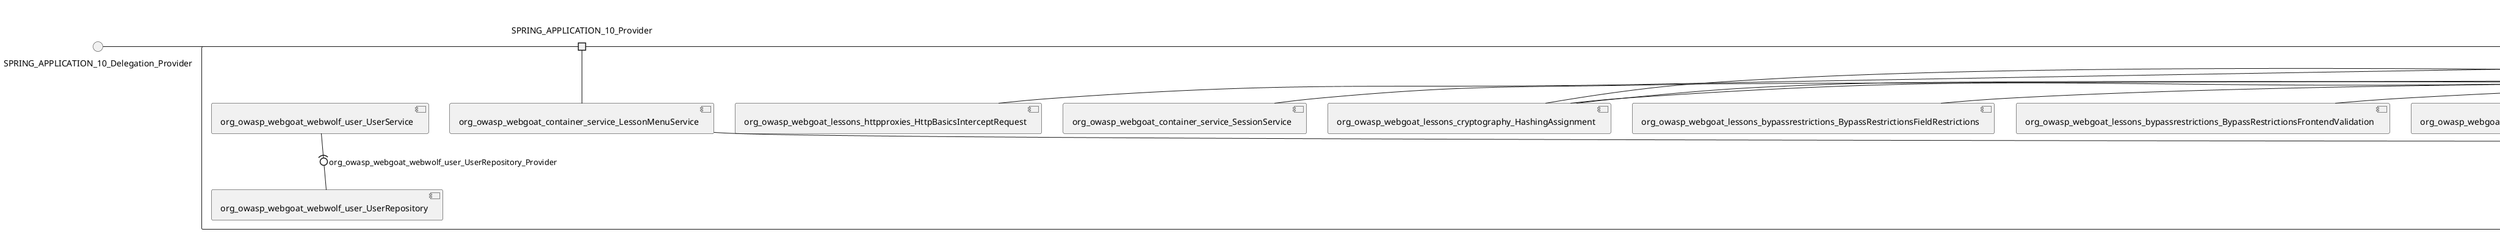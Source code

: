 @startuml
skinparam fixCircleLabelOverlapping true
skinparam componentStyle uml2
() SPRING_APPLICATION_10_Delegation_Provider
() SPRING_APPLICATION_11_Delegation_Provider
() SPRING_APPLICATION_2_Delegation_Provider
() SPRING_APPLICATION_3_Delegation_Provider
() SPRING_APPLICATION_4_Delegation_Provider
() SPRING_APPLICATION_5_Delegation_Provider
() SPRING_APPLICATION_6_Delegation_Provider
() SPRING_APPLICATION_7_Delegation_Provider
() SPRING_APPLICATION_8_Delegation_Provider
() SPRING_APPLICATION_9_Delegation_Provider
() SPRING_APPLICATION_BypassRestrictions_FieldRestrictions_POST_Delegation_Provider
() SPRING_APPLICATION_BypassRestrictions_frontendValidation_POST_Delegation_Provider
() SPRING_APPLICATION_ChromeDevTools_dummy_POST_Delegation_Provider
() SPRING_APPLICATION_ChromeDevTools_network_POST_Delegation_Provider
() SPRING_APPLICATION_CrossSiteScriptingStored_stored_xss_POST_Delegation_Provider
() SPRING_APPLICATION_CrossSiteScriptingStored_stored_xss_follow_up_POST_Delegation_Provider
() SPRING_APPLICATION_CrossSiteScripting_attack1_POST_Delegation_Provider
() SPRING_APPLICATION_CrossSiteScripting_attack3_POST_Delegation_Provider
() SPRING_APPLICATION_CrossSiteScripting_attack4_POST_Delegation_Provider
() SPRING_APPLICATION_CrossSiteScripting_attack5a_GET_Delegation_Provider
() SPRING_APPLICATION_CrossSiteScripting_attack6a_POST_Delegation_Provider
() SPRING_APPLICATION_CrossSiteScripting_dom_follow_up_POST_Delegation_Provider
() SPRING_APPLICATION_CrossSiteScripting_phone_home_xss_POST_Delegation_Provider
() SPRING_APPLICATION_CrossSiteScripting_quiz_GET_POST_Delegation_Provider
() SPRING_APPLICATION_Delegation_Provider
() SPRING_APPLICATION_GET_10_Delegation_Provider
() SPRING_APPLICATION_GET_11_Delegation_Provider
() SPRING_APPLICATION_GET_12_Delegation_Provider
() SPRING_APPLICATION_GET_13_Delegation_Provider
() SPRING_APPLICATION_GET_14_Delegation_Provider
() SPRING_APPLICATION_GET_2_Delegation_Provider
() SPRING_APPLICATION_GET_3_Delegation_Provider
() SPRING_APPLICATION_GET_4_Delegation_Provider
() SPRING_APPLICATION_GET_5_Delegation_Provider
() SPRING_APPLICATION_GET_6_Delegation_Provider
() SPRING_APPLICATION_GET_7_Delegation_Provider
() SPRING_APPLICATION_GET_8_Delegation_Provider
() SPRING_APPLICATION_GET_9_Delegation_Provider
() SPRING_APPLICATION_GET_Delegation_Provider
() SPRING_APPLICATION_HtmlTampering_task_POST_Delegation_Provider
() SPRING_APPLICATION_HttpBasics_attack1_POST_Delegation_Provider
() SPRING_APPLICATION_HttpBasics_attack2_POST_Delegation_Provider
() SPRING_APPLICATION_IDOR_diff_attributes_POST_Delegation_Provider
() SPRING_APPLICATION_IDOR_login_POST_Delegation_Provider
() SPRING_APPLICATION_IDOR_profile_alt_path_POST_Delegation_Provider
() SPRING_APPLICATION_InsecureDeserialization_task_POST_Delegation_Provider
() SPRING_APPLICATION_InsecureLogin_Delegation_Provider
() SPRING_APPLICATION_JWT_decode_POST_Delegation_Provider
() SPRING_APPLICATION_JWT_jku_Delegation_Provider
() SPRING_APPLICATION_JWT_kid_Delegation_Provider
() SPRING_APPLICATION_JWT_quiz_GET_POST_Delegation_Provider
() SPRING_APPLICATION_JWT_refresh_Delegation_Provider
() SPRING_APPLICATION_JWT_secret_POST_Delegation_Provider
() SPRING_APPLICATION_JWT_votings_Delegation_Provider
() SPRING_APPLICATION_LogSpoofing_log_bleeding_POST_Delegation_Provider
() SPRING_APPLICATION_LogSpoofing_log_spoofing_POST_Delegation_Provider
() SPRING_APPLICATION_POST_10_Delegation_Provider
() SPRING_APPLICATION_POST_11_Delegation_Provider
() SPRING_APPLICATION_POST_12_Delegation_Provider
() SPRING_APPLICATION_POST_13_Delegation_Provider
() SPRING_APPLICATION_POST_14_Delegation_Provider
() SPRING_APPLICATION_POST_15_Delegation_Provider
() SPRING_APPLICATION_POST_16_Delegation_Provider
() SPRING_APPLICATION_POST_17_Delegation_Provider
() SPRING_APPLICATION_POST_18_Delegation_Provider
() SPRING_APPLICATION_POST_2_Delegation_Provider
() SPRING_APPLICATION_POST_3_Delegation_Provider
() SPRING_APPLICATION_POST_4_Delegation_Provider
() SPRING_APPLICATION_POST_5_Delegation_Provider
() SPRING_APPLICATION_POST_6_Delegation_Provider
() SPRING_APPLICATION_POST_7_Delegation_Provider
() SPRING_APPLICATION_POST_8_Delegation_Provider
() SPRING_APPLICATION_POST_9_Delegation_Provider
() SPRING_APPLICATION_POST_Delegation_Provider
() SPRING_APPLICATION_PUT_Delegation_Provider
() SPRING_APPLICATION_PasswordReset_ForgotPassword_create_password_reset_link_POST_Delegation_Provider
() SPRING_APPLICATION_PasswordReset_SecurityQuestions_POST_Delegation_Provider
() SPRING_APPLICATION_PasswordReset_reset_Delegation_Provider
() SPRING_APPLICATION_PasswordReset_simple_mail_reset_POST_Delegation_Provider
() SPRING_APPLICATION_PathTraversal_profile_picture_GET_Delegation_Provider
() SPRING_APPLICATION_PathTraversal_profile_picture_fix_GET_Delegation_Provider
() SPRING_APPLICATION_PathTraversal_profile_upload_POST_Delegation_Provider
() SPRING_APPLICATION_PathTraversal_profile_upload_fix_POST_Delegation_Provider
() SPRING_APPLICATION_PathTraversal_profile_upload_remove_user_input_POST_Delegation_Provider
() SPRING_APPLICATION_PathTraversal_random_POST_Delegation_Provider
() SPRING_APPLICATION_PathTraversal_random_picture_GET_Delegation_Provider
() SPRING_APPLICATION_PathTraversal_zip_slip_Delegation_Provider
() SPRING_APPLICATION_SSRF_task1_POST_Delegation_Provider
() SPRING_APPLICATION_SSRF_task2_POST_Delegation_Provider
() SPRING_APPLICATION_SecurePasswords_assignment_POST_Delegation_Provider
() SPRING_APPLICATION_SqlInjectionAdvanced_attack6a_POST_Delegation_Provider
() SPRING_APPLICATION_SqlInjectionAdvanced_attack6b_POST_Delegation_Provider
() SPRING_APPLICATION_SqlInjectionAdvanced_challenge_Login_POST_Delegation_Provider
() SPRING_APPLICATION_SqlInjectionAdvanced_challenge_PUT_Delegation_Provider
() SPRING_APPLICATION_SqlInjectionAdvanced_quiz_GET_POST_Delegation_Provider
() SPRING_APPLICATION_SqlInjectionMitigations_attack10a_POST_Delegation_Provider
() SPRING_APPLICATION_SqlInjectionMitigations_attack10b_POST_Delegation_Provider
() SPRING_APPLICATION_SqlInjectionMitigations_attack12a_POST_Delegation_Provider
() SPRING_APPLICATION_SqlInjectionMitigations_servers_GET_Delegation_Provider
() SPRING_APPLICATION_SqlInjection_assignment5a_POST_Delegation_Provider
() SPRING_APPLICATION_SqlInjection_assignment5b_POST_Delegation_Provider
() SPRING_APPLICATION_SqlInjection_attack10_POST_Delegation_Provider
() SPRING_APPLICATION_SqlInjection_attack2_POST_Delegation_Provider
() SPRING_APPLICATION_SqlInjection_attack3_POST_Delegation_Provider
() SPRING_APPLICATION_SqlInjection_attack4_POST_Delegation_Provider
() SPRING_APPLICATION_SqlInjection_attack5_POST_Delegation_Provider
() SPRING_APPLICATION_SqlInjection_attack8_POST_Delegation_Provider
() SPRING_APPLICATION_SqlInjection_attack9_POST_Delegation_Provider
() SPRING_APPLICATION_SqlOnlyInputValidationOnKeywords_attack_POST_Delegation_Provider
() SPRING_APPLICATION_SqlOnlyInputValidation_attack_POST_Delegation_Provider
() SPRING_APPLICATION_VulnerableComponents_attack1_POST_Delegation_Provider
() SPRING_APPLICATION_WebWolf_GET_Delegation_Provider
() SPRING_APPLICATION_WebWolf_landing_Delegation_Provider
() SPRING_APPLICATION_WebWolf_mail_Delegation_Provider
() SPRING_APPLICATION_challenge_1_POST_Delegation_Provider
() SPRING_APPLICATION_challenge_5_POST_Delegation_Provider
() SPRING_APPLICATION_challenge_7_Delegation_Provider
() SPRING_APPLICATION_challenge_8_Delegation_Provider
() SPRING_APPLICATION_challenge_logo_Delegation_Provider
() SPRING_APPLICATION_cia_quiz_GET_POST_Delegation_Provider
() SPRING_APPLICATION_clientSideFiltering_attack1_POST_Delegation_Provider
() SPRING_APPLICATION_clientSideFiltering_challenge_store_coupons_GET_Delegation_Provider
() SPRING_APPLICATION_clientSideFiltering_getItForFree_POST_Delegation_Provider
() SPRING_APPLICATION_clientSideFiltering_salaries_GET_Delegation_Provider
() SPRING_APPLICATION_crypto_encoding_basic_auth_POST_Delegation_Provider
() SPRING_APPLICATION_crypto_encoding_xor_POST_Delegation_Provider
() SPRING_APPLICATION_crypto_hashing_POST_Delegation_Provider
() SPRING_APPLICATION_crypto_secure_defaults_POST_Delegation_Provider
() SPRING_APPLICATION_crypto_signing_verify_POST_Delegation_Provider
() SPRING_APPLICATION_csrf_feedback_message_POST_Delegation_Provider
() SPRING_APPLICATION_csrf_review_POST_Delegation_Provider
() SPRING_APPLICATION_files_GET_Delegation_Provider
() SPRING_APPLICATION_fileupload_POST_Delegation_Provider
() SPRING_APPLICATION_jwt_Delegation_Provider
() SPRING_APPLICATION_landing_Delegation_Provider
() SPRING_APPLICATION_lesson_template_Delegation_Provider
() SPRING_APPLICATION_login_oauth_mvc_GET_Delegation_Provider
() SPRING_APPLICATION_mail_DELETE_GET_POST_Delegation_Provider
() SPRING_APPLICATION_register_mvc_POST_Delegation_Provider
() SPRING_APPLICATION_registration_GET_Delegation_Provider
() SPRING_APPLICATION_requests_GET_Delegation_Provider
() SPRING_APPLICATION_scoreboard_data_GET_Delegation_Provider
() SPRING_APPLICATION_server_directory_GET_Delegation_Provider
() SPRING_APPLICATION_service_debug_labels_mvc_Delegation_Provider
() SPRING_APPLICATION_service_lessonoverview_mvc_GET_Delegation_Provider
() SPRING_APPLICATION_xxe_comments_GET_Delegation_Provider
rectangle System {
[org_owasp_webgoat_container_HammerHead] [[webgoat-webgoat.repository#_M8Sd5rdoEe-HsLJhO4ArsQ]]
[org_owasp_webgoat_container_WebWolfRedirect] [[webgoat-webgoat.repository#_M8Sd5rdoEe-HsLJhO4ArsQ]]
[org_owasp_webgoat_container_controller_StartLesson] [[webgoat-webgoat.repository#_M8Sd5rdoEe-HsLJhO4ArsQ]]
[org_owasp_webgoat_container_controller_Welcome] [[webgoat-webgoat.repository#_M8Sd5rdoEe-HsLJhO4ArsQ]]
[org_owasp_webgoat_container_i18n_PluginMessages_Provider] [[webgoat-webgoat.repository#_M8Sd5rdoEe-HsLJhO4ArsQ]]
[org_owasp_webgoat_container_report_ReportCardController] [[webgoat-webgoat.repository#_M8Sd5rdoEe-HsLJhO4ArsQ]]
[org_owasp_webgoat_container_service_EnvironmentService] [[webgoat-webgoat.repository#_M8Sd5rdoEe-HsLJhO4ArsQ]]
[org_owasp_webgoat_container_service_HintService] [[webgoat-webgoat.repository#_M8Sd5rdoEe-HsLJhO4ArsQ]]
[org_owasp_webgoat_container_service_LabelDebugService] [[webgoat-webgoat.repository#_M8Sd5rdoEe-HsLJhO4ArsQ]]
[org_owasp_webgoat_container_service_LabelService] [[webgoat-webgoat.repository#_M8Sd5rdoEe-HsLJhO4ArsQ]]
[org_owasp_webgoat_container_service_LessonInfoService] [[webgoat-webgoat.repository#_M8Sd5rdoEe-HsLJhO4ArsQ]]
[org_owasp_webgoat_container_service_LessonMenuService] [[webgoat-webgoat.repository#_M8Sd5rdoEe-HsLJhO4ArsQ]]
[org_owasp_webgoat_container_service_LessonProgressService] [[webgoat-webgoat.repository#_M8Sd5rdoEe-HsLJhO4ArsQ]]
[org_owasp_webgoat_container_service_RestartLessonService] [[webgoat-webgoat.repository#_M8Sd5rdoEe-HsLJhO4ArsQ]]
[org_owasp_webgoat_container_service_SessionService] [[webgoat-webgoat.repository#_M8Sd5rdoEe-HsLJhO4ArsQ]]
[org_owasp_webgoat_container_session_LessonSession_Provider] [[webgoat-webgoat.repository#_M8Sd5rdoEe-HsLJhO4ArsQ]]
[org_owasp_webgoat_container_users_RegistrationController] [[webgoat-webgoat.repository#_M8Sd5rdoEe-HsLJhO4ArsQ]]
[org_owasp_webgoat_container_users_Scoreboard] [[webgoat-webgoat.repository#_M8Sd5rdoEe-HsLJhO4ArsQ]]
[org_owasp_webgoat_container_users_UserProgressRepository] [[webgoat-webgoat.repository#_M8Sd5rdoEe-HsLJhO4ArsQ]]
[org_owasp_webgoat_container_users_UserRepository] [[webgoat-webgoat.repository#_M8Sd5rdoEe-HsLJhO4ArsQ]]
[org_owasp_webgoat_container_users_UserService] [[webgoat-webgoat.repository#_M8Sd5rdoEe-HsLJhO4ArsQ]]
[org_owasp_webgoat_lessons_authbypass_VerifyAccount] [[webgoat-webgoat.repository#_M8Sd5rdoEe-HsLJhO4ArsQ]]
[org_owasp_webgoat_lessons_bypassrestrictions_BypassRestrictionsFieldRestrictions] [[webgoat-webgoat.repository#_M8Sd5rdoEe-HsLJhO4ArsQ]]
[org_owasp_webgoat_lessons_bypassrestrictions_BypassRestrictionsFrontendValidation] [[webgoat-webgoat.repository#_M8Sd5rdoEe-HsLJhO4ArsQ]]
[org_owasp_webgoat_lessons_challenges_FlagController] [[webgoat-webgoat.repository#_M8Sd5rdoEe-HsLJhO4ArsQ]]
[org_owasp_webgoat_lessons_challenges_challenge1_Assignment1] [[webgoat-webgoat.repository#_M8Sd5rdoEe-HsLJhO4ArsQ]]
[org_owasp_webgoat_lessons_challenges_challenge1_ImageServlet] [[webgoat-webgoat.repository#_M8Sd5rdoEe-HsLJhO4ArsQ]]
[org_owasp_webgoat_lessons_challenges_challenge5_Assignment5] [[webgoat-webgoat.repository#_M8Sd5rdoEe-HsLJhO4ArsQ]]
[org_owasp_webgoat_lessons_challenges_challenge7_Assignment7] [[webgoat-webgoat.repository#_M8Sd5rdoEe-HsLJhO4ArsQ]]
[org_owasp_webgoat_lessons_challenges_challenge8_Assignment8] [[webgoat-webgoat.repository#_M8Sd5rdoEe-HsLJhO4ArsQ]]
[org_owasp_webgoat_lessons_chromedevtools_NetworkDummy] [[webgoat-webgoat.repository#_M8Sd5rdoEe-HsLJhO4ArsQ]]
[org_owasp_webgoat_lessons_chromedevtools_NetworkLesson] [[webgoat-webgoat.repository#_M8Sd5rdoEe-HsLJhO4ArsQ]]
[org_owasp_webgoat_lessons_cia_CIAQuiz] [[webgoat-webgoat.repository#_M8Sd5rdoEe-HsLJhO4ArsQ]]
[org_owasp_webgoat_lessons_clientsidefiltering_ClientSideFilteringAssignment] [[webgoat-webgoat.repository#_M8Sd5rdoEe-HsLJhO4ArsQ]]
[org_owasp_webgoat_lessons_clientsidefiltering_ClientSideFilteringFreeAssignment] [[webgoat-webgoat.repository#_M8Sd5rdoEe-HsLJhO4ArsQ]]
[org_owasp_webgoat_lessons_clientsidefiltering_Salaries] [[webgoat-webgoat.repository#_M8Sd5rdoEe-HsLJhO4ArsQ]]
[org_owasp_webgoat_lessons_clientsidefiltering_ShopEndpoint] [[webgoat-webgoat.repository#_M8Sd5rdoEe-HsLJhO4ArsQ]]
[org_owasp_webgoat_lessons_cryptography_EncodingAssignment] [[webgoat-webgoat.repository#_M8Sd5rdoEe-HsLJhO4ArsQ]]
[org_owasp_webgoat_lessons_cryptography_HashingAssignment] [[webgoat-webgoat.repository#_M8Sd5rdoEe-HsLJhO4ArsQ]]
[org_owasp_webgoat_lessons_cryptography_SecureDefaultsAssignment] [[webgoat-webgoat.repository#_M8Sd5rdoEe-HsLJhO4ArsQ]]
[org_owasp_webgoat_lessons_cryptography_SigningAssignment] [[webgoat-webgoat.repository#_M8Sd5rdoEe-HsLJhO4ArsQ]]
[org_owasp_webgoat_lessons_cryptography_XOREncodingAssignment] [[webgoat-webgoat.repository#_M8Sd5rdoEe-HsLJhO4ArsQ]]
[org_owasp_webgoat_lessons_csrf_CSRFConfirmFlag1] [[webgoat-webgoat.repository#_M8Sd5rdoEe-HsLJhO4ArsQ]]
[org_owasp_webgoat_lessons_csrf_CSRFFeedback] [[webgoat-webgoat.repository#_M8Sd5rdoEe-HsLJhO4ArsQ]]
[org_owasp_webgoat_lessons_csrf_CSRFGetFlag] [[webgoat-webgoat.repository#_M8Sd5rdoEe-HsLJhO4ArsQ]]
[org_owasp_webgoat_lessons_csrf_CSRFLogin] [[webgoat-webgoat.repository#_M8Sd5rdoEe-HsLJhO4ArsQ]]
[org_owasp_webgoat_lessons_csrf_ForgedReviews] [[webgoat-webgoat.repository#_M8Sd5rdoEe-HsLJhO4ArsQ]]
[org_owasp_webgoat_lessons_deserialization_InsecureDeserializationTask] [[webgoat-webgoat.repository#_M8Sd5rdoEe-HsLJhO4ArsQ]]
[org_owasp_webgoat_lessons_hijacksession_HijackSessionAssignment] [[webgoat-webgoat.repository#_M8Sd5rdoEe-HsLJhO4ArsQ]]
[org_owasp_webgoat_lessons_htmltampering_HtmlTamperingTask] [[webgoat-webgoat.repository#_M8Sd5rdoEe-HsLJhO4ArsQ]]
[org_owasp_webgoat_lessons_httpbasics_HttpBasicsLesson] [[webgoat-webgoat.repository#_M8Sd5rdoEe-HsLJhO4ArsQ]]
[org_owasp_webgoat_lessons_httpbasics_HttpBasicsQuiz] [[webgoat-webgoat.repository#_M8Sd5rdoEe-HsLJhO4ArsQ]]
[org_owasp_webgoat_lessons_httpproxies_HttpBasicsInterceptRequest] [[webgoat-webgoat.repository#_M8Sd5rdoEe-HsLJhO4ArsQ]]
[org_owasp_webgoat_lessons_idor_IDORDiffAttributes] [[webgoat-webgoat.repository#_M8Sd5rdoEe-HsLJhO4ArsQ]]
[org_owasp_webgoat_lessons_idor_IDOREditOtherProfile] [[webgoat-webgoat.repository#_M8Sd5rdoEe-HsLJhO4ArsQ]]
[org_owasp_webgoat_lessons_idor_IDORLogin] [[webgoat-webgoat.repository#_M8Sd5rdoEe-HsLJhO4ArsQ]]
[org_owasp_webgoat_lessons_idor_IDORViewOtherProfile] [[webgoat-webgoat.repository#_M8Sd5rdoEe-HsLJhO4ArsQ]]
[org_owasp_webgoat_lessons_idor_IDORViewOwnProfile] [[webgoat-webgoat.repository#_M8Sd5rdoEe-HsLJhO4ArsQ]]
[org_owasp_webgoat_lessons_idor_IDORViewOwnProfileAltUrl] [[webgoat-webgoat.repository#_M8Sd5rdoEe-HsLJhO4ArsQ]]
[org_owasp_webgoat_lessons_insecurelogin_InsecureLoginTask] [[webgoat-webgoat.repository#_M8Sd5rdoEe-HsLJhO4ArsQ]]
[org_owasp_webgoat_lessons_jwt_JWTDecodeEndpoint] [[webgoat-webgoat.repository#_M8Sd5rdoEe-HsLJhO4ArsQ]]
[org_owasp_webgoat_lessons_jwt_JWTQuiz] [[webgoat-webgoat.repository#_M8Sd5rdoEe-HsLJhO4ArsQ]]
[org_owasp_webgoat_lessons_jwt_JWTRefreshEndpoint] [[webgoat-webgoat.repository#_M8Sd5rdoEe-HsLJhO4ArsQ]]
[org_owasp_webgoat_lessons_jwt_JWTSecretKeyEndpoint] [[webgoat-webgoat.repository#_M8Sd5rdoEe-HsLJhO4ArsQ]]
[org_owasp_webgoat_lessons_jwt_JWTVotesEndpoint] [[webgoat-webgoat.repository#_M8Sd5rdoEe-HsLJhO4ArsQ]]
[org_owasp_webgoat_lessons_jwt_claimmisuse_JWTHeaderJKUEndpoint] [[webgoat-webgoat.repository#_M8Sd5rdoEe-HsLJhO4ArsQ]]
[org_owasp_webgoat_lessons_jwt_claimmisuse_JWTHeaderKIDEndpoint] [[webgoat-webgoat.repository#_M8Sd5rdoEe-HsLJhO4ArsQ]]
[org_owasp_webgoat_lessons_lessontemplate_SampleAttack] [[webgoat-webgoat.repository#_M8Sd5rdoEe-HsLJhO4ArsQ]]
[org_owasp_webgoat_lessons_logging_LogBleedingTask] [[webgoat-webgoat.repository#_M8Sd5rdoEe-HsLJhO4ArsQ]]
[org_owasp_webgoat_lessons_logging_LogSpoofingTask] [[webgoat-webgoat.repository#_M8Sd5rdoEe-HsLJhO4ArsQ]]
[org_owasp_webgoat_lessons_missingac_MissingFunctionACHiddenMenus] [[webgoat-webgoat.repository#_M8Sd5rdoEe-HsLJhO4ArsQ]]
[org_owasp_webgoat_lessons_missingac_MissingFunctionACUsers] [[webgoat-webgoat.repository#_M8Sd5rdoEe-HsLJhO4ArsQ]]
[org_owasp_webgoat_lessons_missingac_MissingFunctionACYourHash] [[webgoat-webgoat.repository#_M8Sd5rdoEe-HsLJhO4ArsQ]]
[org_owasp_webgoat_lessons_missingac_MissingFunctionACYourHashAdmin] [[webgoat-webgoat.repository#_M8Sd5rdoEe-HsLJhO4ArsQ]]
[org_owasp_webgoat_lessons_passwordreset_QuestionsAssignment] [[webgoat-webgoat.repository#_M8Sd5rdoEe-HsLJhO4ArsQ]]
[org_owasp_webgoat_lessons_passwordreset_ResetLinkAssignment] [[webgoat-webgoat.repository#_M8Sd5rdoEe-HsLJhO4ArsQ]]
[org_owasp_webgoat_lessons_passwordreset_ResetLinkAssignmentForgotPassword] [[webgoat-webgoat.repository#_M8Sd5rdoEe-HsLJhO4ArsQ]]
[org_owasp_webgoat_lessons_passwordreset_SecurityQuestionAssignment] [[webgoat-webgoat.repository#_M8Sd5rdoEe-HsLJhO4ArsQ]]
[org_owasp_webgoat_lessons_passwordreset_SimpleMailAssignment] [[webgoat-webgoat.repository#_M8Sd5rdoEe-HsLJhO4ArsQ]]
[org_owasp_webgoat_lessons_pathtraversal_ProfileUpload] [[webgoat-webgoat.repository#_M8Sd5rdoEe-HsLJhO4ArsQ]]
[org_owasp_webgoat_lessons_pathtraversal_ProfileUploadFix] [[webgoat-webgoat.repository#_M8Sd5rdoEe-HsLJhO4ArsQ]]
[org_owasp_webgoat_lessons_pathtraversal_ProfileUploadRemoveUserInput] [[webgoat-webgoat.repository#_M8Sd5rdoEe-HsLJhO4ArsQ]]
[org_owasp_webgoat_lessons_pathtraversal_ProfileUploadRetrieval] [[webgoat-webgoat.repository#_M8Sd5rdoEe-HsLJhO4ArsQ]]
[org_owasp_webgoat_lessons_pathtraversal_ProfileZipSlip] [[webgoat-webgoat.repository#_M8Sd5rdoEe-HsLJhO4ArsQ]]
[org_owasp_webgoat_lessons_securepasswords_SecurePasswordsAssignment] [[webgoat-webgoat.repository#_M8Sd5rdoEe-HsLJhO4ArsQ]]
[org_owasp_webgoat_lessons_spoofcookie_SpoofCookieAssignment] [[webgoat-webgoat.repository#_M8Sd5rdoEe-HsLJhO4ArsQ]]
[org_owasp_webgoat_lessons_sqlinjection_advanced_SqlInjectionChallenge] [[webgoat-webgoat.repository#_M8Sd5rdoEe-HsLJhO4ArsQ]]
[org_owasp_webgoat_lessons_sqlinjection_advanced_SqlInjectionChallengeLogin] [[webgoat-webgoat.repository#_M8Sd5rdoEe-HsLJhO4ArsQ]]
[org_owasp_webgoat_lessons_sqlinjection_advanced_SqlInjectionLesson6a] [[webgoat-webgoat.repository#_M8Sd5rdoEe-HsLJhO4ArsQ]]
[org_owasp_webgoat_lessons_sqlinjection_advanced_SqlInjectionLesson6b] [[webgoat-webgoat.repository#_M8Sd5rdoEe-HsLJhO4ArsQ]]
[org_owasp_webgoat_lessons_sqlinjection_advanced_SqlInjectionQuiz] [[webgoat-webgoat.repository#_M8Sd5rdoEe-HsLJhO4ArsQ]]
[org_owasp_webgoat_lessons_sqlinjection_introduction_SqlInjectionLesson10] [[webgoat-webgoat.repository#_M8Sd5rdoEe-HsLJhO4ArsQ]]
[org_owasp_webgoat_lessons_sqlinjection_introduction_SqlInjectionLesson2] [[webgoat-webgoat.repository#_M8Sd5rdoEe-HsLJhO4ArsQ]]
[org_owasp_webgoat_lessons_sqlinjection_introduction_SqlInjectionLesson3] [[webgoat-webgoat.repository#_M8Sd5rdoEe-HsLJhO4ArsQ]]
[org_owasp_webgoat_lessons_sqlinjection_introduction_SqlInjectionLesson4] [[webgoat-webgoat.repository#_M8Sd5rdoEe-HsLJhO4ArsQ]]
[org_owasp_webgoat_lessons_sqlinjection_introduction_SqlInjectionLesson5] [[webgoat-webgoat.repository#_M8Sd5rdoEe-HsLJhO4ArsQ]]
[org_owasp_webgoat_lessons_sqlinjection_introduction_SqlInjectionLesson5a] [[webgoat-webgoat.repository#_M8Sd5rdoEe-HsLJhO4ArsQ]]
[org_owasp_webgoat_lessons_sqlinjection_introduction_SqlInjectionLesson5b] [[webgoat-webgoat.repository#_M8Sd5rdoEe-HsLJhO4ArsQ]]
[org_owasp_webgoat_lessons_sqlinjection_introduction_SqlInjectionLesson8] [[webgoat-webgoat.repository#_M8Sd5rdoEe-HsLJhO4ArsQ]]
[org_owasp_webgoat_lessons_sqlinjection_introduction_SqlInjectionLesson9] [[webgoat-webgoat.repository#_M8Sd5rdoEe-HsLJhO4ArsQ]]
[org_owasp_webgoat_lessons_sqlinjection_mitigation_Servers] [[webgoat-webgoat.repository#_M8Sd5rdoEe-HsLJhO4ArsQ]]
[org_owasp_webgoat_lessons_sqlinjection_mitigation_SqlInjectionLesson10a] [[webgoat-webgoat.repository#_M8Sd5rdoEe-HsLJhO4ArsQ]]
[org_owasp_webgoat_lessons_sqlinjection_mitigation_SqlInjectionLesson10b] [[webgoat-webgoat.repository#_M8Sd5rdoEe-HsLJhO4ArsQ]]
[org_owasp_webgoat_lessons_sqlinjection_mitigation_SqlInjectionLesson13] [[webgoat-webgoat.repository#_M8Sd5rdoEe-HsLJhO4ArsQ]]
[org_owasp_webgoat_lessons_sqlinjection_mitigation_SqlOnlyInputValidation] [[webgoat-webgoat.repository#_M8Sd5rdoEe-HsLJhO4ArsQ]]
[org_owasp_webgoat_lessons_sqlinjection_mitigation_SqlOnlyInputValidationOnKeywords] [[webgoat-webgoat.repository#_M8Sd5rdoEe-HsLJhO4ArsQ]]
[org_owasp_webgoat_lessons_ssrf_SSRFTask1] [[webgoat-webgoat.repository#_M8Sd5rdoEe-HsLJhO4ArsQ]]
[org_owasp_webgoat_lessons_ssrf_SSRFTask2] [[webgoat-webgoat.repository#_M8Sd5rdoEe-HsLJhO4ArsQ]]
[org_owasp_webgoat_lessons_vulnerablecomponents_VulnerableComponentsLesson] [[webgoat-webgoat.repository#_M8Sd5rdoEe-HsLJhO4ArsQ]]
[org_owasp_webgoat_lessons_webwolfintroduction_LandingAssignment] [[webgoat-webgoat.repository#_M8Sd5rdoEe-HsLJhO4ArsQ]]
[org_owasp_webgoat_lessons_webwolfintroduction_MailAssignment] [[webgoat-webgoat.repository#_M8Sd5rdoEe-HsLJhO4ArsQ]]
[org_owasp_webgoat_lessons_xss_CrossSiteScriptingLesson1] [[webgoat-webgoat.repository#_M8Sd5rdoEe-HsLJhO4ArsQ]]
[org_owasp_webgoat_lessons_xss_CrossSiteScriptingLesson5a] [[webgoat-webgoat.repository#_M8Sd5rdoEe-HsLJhO4ArsQ]]
[org_owasp_webgoat_lessons_xss_CrossSiteScriptingLesson6a] [[webgoat-webgoat.repository#_M8Sd5rdoEe-HsLJhO4ArsQ]]
[org_owasp_webgoat_lessons_xss_CrossSiteScriptingQuiz] [[webgoat-webgoat.repository#_M8Sd5rdoEe-HsLJhO4ArsQ]]
[org_owasp_webgoat_lessons_xss_DOMCrossSiteScripting] [[webgoat-webgoat.repository#_M8Sd5rdoEe-HsLJhO4ArsQ]]
[org_owasp_webgoat_lessons_xss_DOMCrossSiteScriptingVerifier] [[webgoat-webgoat.repository#_M8Sd5rdoEe-HsLJhO4ArsQ]]
[org_owasp_webgoat_lessons_xss_mitigation_CrossSiteScriptingLesson3] [[webgoat-webgoat.repository#_M8Sd5rdoEe-HsLJhO4ArsQ]]
[org_owasp_webgoat_lessons_xss_mitigation_CrossSiteScriptingLesson4] [[webgoat-webgoat.repository#_M8Sd5rdoEe-HsLJhO4ArsQ]]
[org_owasp_webgoat_lessons_xss_stored_StoredCrossSiteScriptingVerifier] [[webgoat-webgoat.repository#_M8Sd5rdoEe-HsLJhO4ArsQ]]
[org_owasp_webgoat_lessons_xss_stored_StoredXssComments] [[webgoat-webgoat.repository#_M8Sd5rdoEe-HsLJhO4ArsQ]]
[org_owasp_webgoat_lessons_xxe_BlindSendFileAssignment] [[webgoat-webgoat.repository#_M8Sd5rdoEe-HsLJhO4ArsQ]]
[org_owasp_webgoat_lessons_xxe_CommentsEndpoint] [[webgoat-webgoat.repository#_M8Sd5rdoEe-HsLJhO4ArsQ]]
[org_owasp_webgoat_lessons_xxe_ContentTypeAssignment] [[webgoat-webgoat.repository#_M8Sd5rdoEe-HsLJhO4ArsQ]]
[org_owasp_webgoat_lessons_xxe_SimpleXXE] [[webgoat-webgoat.repository#_M8Sd5rdoEe-HsLJhO4ArsQ]]
[org_owasp_webgoat_webwolf_FileServer] [[webgoat-webgoat.repository#_M8Sd5rdoEe-HsLJhO4ArsQ]]
[org_owasp_webgoat_webwolf_jwt_JWTController] [[webgoat-webgoat.repository#_M8Sd5rdoEe-HsLJhO4ArsQ]]
[org_owasp_webgoat_webwolf_mailbox_MailboxController] [[webgoat-webgoat.repository#_M8Sd5rdoEe-HsLJhO4ArsQ]]
[org_owasp_webgoat_webwolf_mailbox_MailboxRepository] [[webgoat-webgoat.repository#_M8Sd5rdoEe-HsLJhO4ArsQ]]
[org_owasp_webgoat_webwolf_requests_LandingPage] [[webgoat-webgoat.repository#_M8Sd5rdoEe-HsLJhO4ArsQ]]
[org_owasp_webgoat_webwolf_requests_Requests] [[webgoat-webgoat.repository#_M8Sd5rdoEe-HsLJhO4ArsQ]]
[org_owasp_webgoat_webwolf_user_UserRepository] [[webgoat-webgoat.repository#_M8Sd5rdoEe-HsLJhO4ArsQ]]
[org_owasp_webgoat_webwolf_user_UserService] [[webgoat-webgoat.repository#_M8Sd5rdoEe-HsLJhO4ArsQ]]
port SPRING_APPLICATION_10_Provider
SPRING_APPLICATION_10_Delegation_Provider - SPRING_APPLICATION_10_Provider
SPRING_APPLICATION_10_Provider - [org_owasp_webgoat_container_service_LessonMenuService]
port SPRING_APPLICATION_11_Provider
SPRING_APPLICATION_11_Delegation_Provider - SPRING_APPLICATION_11_Provider
SPRING_APPLICATION_11_Provider - [org_owasp_webgoat_lessons_jwt_JWTSecretKeyEndpoint]
port SPRING_APPLICATION_2_Provider
SPRING_APPLICATION_2_Delegation_Provider - SPRING_APPLICATION_2_Provider
SPRING_APPLICATION_2_Provider - [org_owasp_webgoat_lessons_cryptography_HashingAssignment]
port SPRING_APPLICATION_3_Provider
SPRING_APPLICATION_3_Delegation_Provider - SPRING_APPLICATION_3_Provider
SPRING_APPLICATION_3_Provider - [org_owasp_webgoat_webwolf_FileServer]
port SPRING_APPLICATION_4_Provider
SPRING_APPLICATION_4_Delegation_Provider - SPRING_APPLICATION_4_Provider
SPRING_APPLICATION_4_Provider - [org_owasp_webgoat_lessons_httpproxies_HttpBasicsInterceptRequest]
port SPRING_APPLICATION_5_Provider
SPRING_APPLICATION_5_Delegation_Provider - SPRING_APPLICATION_5_Provider
SPRING_APPLICATION_5_Provider - [org_owasp_webgoat_lessons_xxe_SimpleXXE]
port SPRING_APPLICATION_6_Provider
SPRING_APPLICATION_6_Delegation_Provider - SPRING_APPLICATION_6_Provider
SPRING_APPLICATION_6_Provider - [org_owasp_webgoat_container_service_LabelDebugService]
port SPRING_APPLICATION_7_Provider
SPRING_APPLICATION_7_Delegation_Provider - SPRING_APPLICATION_7_Provider
SPRING_APPLICATION_7_Provider - [org_owasp_webgoat_container_service_SessionService]
port SPRING_APPLICATION_8_Provider
SPRING_APPLICATION_8_Delegation_Provider - SPRING_APPLICATION_8_Provider
SPRING_APPLICATION_8_Provider - [org_owasp_webgoat_lessons_cryptography_SigningAssignment]
port SPRING_APPLICATION_9_Provider
SPRING_APPLICATION_9_Delegation_Provider - SPRING_APPLICATION_9_Provider
SPRING_APPLICATION_9_Provider - [org_owasp_webgoat_lessons_cryptography_HashingAssignment]
port SPRING_APPLICATION_BypassRestrictions_FieldRestrictions_POST_Provider
SPRING_APPLICATION_BypassRestrictions_FieldRestrictions_POST_Delegation_Provider - SPRING_APPLICATION_BypassRestrictions_FieldRestrictions_POST_Provider
SPRING_APPLICATION_BypassRestrictions_FieldRestrictions_POST_Provider - [org_owasp_webgoat_lessons_bypassrestrictions_BypassRestrictionsFieldRestrictions]
port SPRING_APPLICATION_BypassRestrictions_frontendValidation_POST_Provider
SPRING_APPLICATION_BypassRestrictions_frontendValidation_POST_Delegation_Provider - SPRING_APPLICATION_BypassRestrictions_frontendValidation_POST_Provider
SPRING_APPLICATION_BypassRestrictions_frontendValidation_POST_Provider - [org_owasp_webgoat_lessons_bypassrestrictions_BypassRestrictionsFrontendValidation]
port SPRING_APPLICATION_ChromeDevTools_dummy_POST_Provider
SPRING_APPLICATION_ChromeDevTools_dummy_POST_Delegation_Provider - SPRING_APPLICATION_ChromeDevTools_dummy_POST_Provider
SPRING_APPLICATION_ChromeDevTools_dummy_POST_Provider - [org_owasp_webgoat_lessons_chromedevtools_NetworkDummy]
port SPRING_APPLICATION_ChromeDevTools_network_POST_Provider
SPRING_APPLICATION_ChromeDevTools_network_POST_Delegation_Provider - SPRING_APPLICATION_ChromeDevTools_network_POST_Provider
SPRING_APPLICATION_ChromeDevTools_network_POST_Provider - [org_owasp_webgoat_lessons_chromedevtools_NetworkLesson]
port SPRING_APPLICATION_CrossSiteScriptingStored_stored_xss_POST_Provider
SPRING_APPLICATION_CrossSiteScriptingStored_stored_xss_POST_Delegation_Provider - SPRING_APPLICATION_CrossSiteScriptingStored_stored_xss_POST_Provider
SPRING_APPLICATION_CrossSiteScriptingStored_stored_xss_POST_Provider - [org_owasp_webgoat_lessons_xss_stored_StoredXssComments]
port SPRING_APPLICATION_CrossSiteScriptingStored_stored_xss_follow_up_POST_Provider
SPRING_APPLICATION_CrossSiteScriptingStored_stored_xss_follow_up_POST_Delegation_Provider - SPRING_APPLICATION_CrossSiteScriptingStored_stored_xss_follow_up_POST_Provider
SPRING_APPLICATION_CrossSiteScriptingStored_stored_xss_follow_up_POST_Provider - [org_owasp_webgoat_lessons_xss_stored_StoredCrossSiteScriptingVerifier]
port SPRING_APPLICATION_CrossSiteScripting_attack1_POST_Provider
SPRING_APPLICATION_CrossSiteScripting_attack1_POST_Delegation_Provider - SPRING_APPLICATION_CrossSiteScripting_attack1_POST_Provider
SPRING_APPLICATION_CrossSiteScripting_attack1_POST_Provider - [org_owasp_webgoat_lessons_xss_CrossSiteScriptingLesson1]
port SPRING_APPLICATION_CrossSiteScripting_attack3_POST_Provider
SPRING_APPLICATION_CrossSiteScripting_attack3_POST_Delegation_Provider - SPRING_APPLICATION_CrossSiteScripting_attack3_POST_Provider
SPRING_APPLICATION_CrossSiteScripting_attack3_POST_Provider - [org_owasp_webgoat_lessons_xss_mitigation_CrossSiteScriptingLesson3]
port SPRING_APPLICATION_CrossSiteScripting_attack4_POST_Provider
SPRING_APPLICATION_CrossSiteScripting_attack4_POST_Delegation_Provider - SPRING_APPLICATION_CrossSiteScripting_attack4_POST_Provider
SPRING_APPLICATION_CrossSiteScripting_attack4_POST_Provider - [org_owasp_webgoat_lessons_xss_mitigation_CrossSiteScriptingLesson4]
port SPRING_APPLICATION_CrossSiteScripting_attack5a_GET_Provider
SPRING_APPLICATION_CrossSiteScripting_attack5a_GET_Delegation_Provider - SPRING_APPLICATION_CrossSiteScripting_attack5a_GET_Provider
SPRING_APPLICATION_CrossSiteScripting_attack5a_GET_Provider - [org_owasp_webgoat_lessons_xss_CrossSiteScriptingLesson5a]
port SPRING_APPLICATION_CrossSiteScripting_attack6a_POST_Provider
SPRING_APPLICATION_CrossSiteScripting_attack6a_POST_Delegation_Provider - SPRING_APPLICATION_CrossSiteScripting_attack6a_POST_Provider
SPRING_APPLICATION_CrossSiteScripting_attack6a_POST_Provider - [org_owasp_webgoat_lessons_xss_CrossSiteScriptingLesson6a]
port SPRING_APPLICATION_CrossSiteScripting_dom_follow_up_POST_Provider
SPRING_APPLICATION_CrossSiteScripting_dom_follow_up_POST_Delegation_Provider - SPRING_APPLICATION_CrossSiteScripting_dom_follow_up_POST_Provider
SPRING_APPLICATION_CrossSiteScripting_dom_follow_up_POST_Provider - [org_owasp_webgoat_lessons_xss_DOMCrossSiteScriptingVerifier]
port SPRING_APPLICATION_CrossSiteScripting_phone_home_xss_POST_Provider
SPRING_APPLICATION_CrossSiteScripting_phone_home_xss_POST_Delegation_Provider - SPRING_APPLICATION_CrossSiteScripting_phone_home_xss_POST_Provider
SPRING_APPLICATION_CrossSiteScripting_phone_home_xss_POST_Provider - [org_owasp_webgoat_lessons_xss_DOMCrossSiteScripting]
port SPRING_APPLICATION_CrossSiteScripting_quiz_GET_POST_Provider
SPRING_APPLICATION_CrossSiteScripting_quiz_GET_POST_Delegation_Provider - SPRING_APPLICATION_CrossSiteScripting_quiz_GET_POST_Provider
SPRING_APPLICATION_CrossSiteScripting_quiz_GET_POST_Provider - [org_owasp_webgoat_lessons_xss_CrossSiteScriptingQuiz]
port SPRING_APPLICATION_Provider
SPRING_APPLICATION_Delegation_Provider - SPRING_APPLICATION_Provider
SPRING_APPLICATION_Provider - [org_owasp_webgoat_container_HammerHead]
port SPRING_APPLICATION_GET_10_Provider
SPRING_APPLICATION_GET_10_Delegation_Provider - SPRING_APPLICATION_GET_10_Provider
SPRING_APPLICATION_GET_10_Provider - [org_owasp_webgoat_lessons_idor_IDORViewOtherProfile]
port SPRING_APPLICATION_GET_11_Provider
SPRING_APPLICATION_GET_11_Delegation_Provider - SPRING_APPLICATION_GET_11_Provider
SPRING_APPLICATION_GET_11_Provider - [org_owasp_webgoat_lessons_cryptography_EncodingAssignment]
port SPRING_APPLICATION_GET_12_Provider
SPRING_APPLICATION_GET_12_Delegation_Provider - SPRING_APPLICATION_GET_12_Provider
SPRING_APPLICATION_GET_12_Provider - [org_owasp_webgoat_lessons_missingac_MissingFunctionACUsers]
port SPRING_APPLICATION_GET_13_Provider
SPRING_APPLICATION_GET_13_Delegation_Provider - SPRING_APPLICATION_GET_13_Provider
SPRING_APPLICATION_GET_13_Provider - [org_owasp_webgoat_container_controller_Welcome]
port SPRING_APPLICATION_GET_14_Provider
SPRING_APPLICATION_GET_14_Delegation_Provider - SPRING_APPLICATION_GET_14_Provider
SPRING_APPLICATION_GET_14_Provider - [org_owasp_webgoat_container_service_LabelService]
port SPRING_APPLICATION_GET_2_Provider
SPRING_APPLICATION_GET_2_Delegation_Provider - SPRING_APPLICATION_GET_2_Provider
SPRING_APPLICATION_GET_2_Provider - [org_owasp_webgoat_container_report_ReportCardController]
port SPRING_APPLICATION_GET_3_Provider
SPRING_APPLICATION_GET_3_Delegation_Provider - SPRING_APPLICATION_GET_3_Provider
SPRING_APPLICATION_GET_3_Provider - [org_owasp_webgoat_container_controller_StartLesson]
port SPRING_APPLICATION_GET_4_Provider
SPRING_APPLICATION_GET_4_Delegation_Provider - SPRING_APPLICATION_GET_4_Provider
SPRING_APPLICATION_GET_4_Provider - [org_owasp_webgoat_lessons_idor_IDORViewOwnProfile]
port SPRING_APPLICATION_GET_5_Provider
SPRING_APPLICATION_GET_5_Delegation_Provider - SPRING_APPLICATION_GET_5_Provider
SPRING_APPLICATION_GET_5_Provider - [org_owasp_webgoat_lessons_spoofcookie_SpoofCookieAssignment]
port SPRING_APPLICATION_GET_6_Provider
SPRING_APPLICATION_GET_6_Delegation_Provider - SPRING_APPLICATION_GET_6_Provider
SPRING_APPLICATION_GET_6_Provider - [org_owasp_webgoat_container_service_HintService]
port SPRING_APPLICATION_GET_7_Provider
SPRING_APPLICATION_GET_7_Delegation_Provider - SPRING_APPLICATION_GET_7_Provider
SPRING_APPLICATION_GET_7_Provider - [org_owasp_webgoat_container_service_LessonInfoService]
port SPRING_APPLICATION_GET_8_Provider
SPRING_APPLICATION_GET_8_Delegation_Provider - SPRING_APPLICATION_GET_8_Provider
SPRING_APPLICATION_GET_8_Provider - [org_owasp_webgoat_lessons_csrf_ForgedReviews]
port SPRING_APPLICATION_GET_9_Provider
SPRING_APPLICATION_GET_9_Delegation_Provider - SPRING_APPLICATION_GET_9_Provider
SPRING_APPLICATION_GET_9_Provider - [org_owasp_webgoat_container_service_RestartLessonService]
port SPRING_APPLICATION_GET_Provider
SPRING_APPLICATION_GET_Delegation_Provider - SPRING_APPLICATION_GET_Provider
SPRING_APPLICATION_GET_Provider - [org_owasp_webgoat_lessons_xss_stored_StoredXssComments]
port SPRING_APPLICATION_HtmlTampering_task_POST_Provider
SPRING_APPLICATION_HtmlTampering_task_POST_Delegation_Provider - SPRING_APPLICATION_HtmlTampering_task_POST_Provider
SPRING_APPLICATION_HtmlTampering_task_POST_Provider - [org_owasp_webgoat_lessons_htmltampering_HtmlTamperingTask]
port SPRING_APPLICATION_HttpBasics_attack1_POST_Provider
SPRING_APPLICATION_HttpBasics_attack1_POST_Delegation_Provider - SPRING_APPLICATION_HttpBasics_attack1_POST_Provider
SPRING_APPLICATION_HttpBasics_attack1_POST_Provider - [org_owasp_webgoat_lessons_httpbasics_HttpBasicsLesson]
port SPRING_APPLICATION_HttpBasics_attack2_POST_Provider
SPRING_APPLICATION_HttpBasics_attack2_POST_Delegation_Provider - SPRING_APPLICATION_HttpBasics_attack2_POST_Provider
SPRING_APPLICATION_HttpBasics_attack2_POST_Provider - [org_owasp_webgoat_lessons_httpbasics_HttpBasicsQuiz]
port SPRING_APPLICATION_IDOR_diff_attributes_POST_Provider
SPRING_APPLICATION_IDOR_diff_attributes_POST_Delegation_Provider - SPRING_APPLICATION_IDOR_diff_attributes_POST_Provider
SPRING_APPLICATION_IDOR_diff_attributes_POST_Provider - [org_owasp_webgoat_lessons_idor_IDORDiffAttributes]
port SPRING_APPLICATION_IDOR_login_POST_Provider
SPRING_APPLICATION_IDOR_login_POST_Delegation_Provider - SPRING_APPLICATION_IDOR_login_POST_Provider
SPRING_APPLICATION_IDOR_login_POST_Provider - [org_owasp_webgoat_lessons_idor_IDORLogin]
port SPRING_APPLICATION_IDOR_profile_alt_path_POST_Provider
SPRING_APPLICATION_IDOR_profile_alt_path_POST_Delegation_Provider - SPRING_APPLICATION_IDOR_profile_alt_path_POST_Provider
SPRING_APPLICATION_IDOR_profile_alt_path_POST_Provider - [org_owasp_webgoat_lessons_idor_IDORViewOwnProfileAltUrl]
port SPRING_APPLICATION_InsecureDeserialization_task_POST_Provider
SPRING_APPLICATION_InsecureDeserialization_task_POST_Delegation_Provider - SPRING_APPLICATION_InsecureDeserialization_task_POST_Provider
SPRING_APPLICATION_InsecureDeserialization_task_POST_Provider - [org_owasp_webgoat_lessons_deserialization_InsecureDeserializationTask]
port SPRING_APPLICATION_InsecureLogin_Provider
SPRING_APPLICATION_InsecureLogin_Delegation_Provider - SPRING_APPLICATION_InsecureLogin_Provider
SPRING_APPLICATION_InsecureLogin_Provider - [org_owasp_webgoat_lessons_insecurelogin_InsecureLoginTask]
port SPRING_APPLICATION_JWT_decode_POST_Provider
SPRING_APPLICATION_JWT_decode_POST_Delegation_Provider - SPRING_APPLICATION_JWT_decode_POST_Provider
SPRING_APPLICATION_JWT_decode_POST_Provider - [org_owasp_webgoat_lessons_jwt_JWTDecodeEndpoint]
port SPRING_APPLICATION_JWT_jku_Provider
SPRING_APPLICATION_JWT_jku_Delegation_Provider - SPRING_APPLICATION_JWT_jku_Provider
SPRING_APPLICATION_JWT_jku_Provider - [org_owasp_webgoat_lessons_jwt_claimmisuse_JWTHeaderJKUEndpoint]
port SPRING_APPLICATION_JWT_kid_Provider
SPRING_APPLICATION_JWT_kid_Delegation_Provider - SPRING_APPLICATION_JWT_kid_Provider
SPRING_APPLICATION_JWT_kid_Provider - [org_owasp_webgoat_lessons_jwt_claimmisuse_JWTHeaderKIDEndpoint]
port SPRING_APPLICATION_JWT_quiz_GET_POST_Provider
SPRING_APPLICATION_JWT_quiz_GET_POST_Delegation_Provider - SPRING_APPLICATION_JWT_quiz_GET_POST_Provider
SPRING_APPLICATION_JWT_quiz_GET_POST_Provider - [org_owasp_webgoat_lessons_jwt_JWTQuiz]
port SPRING_APPLICATION_JWT_refresh_Provider
SPRING_APPLICATION_JWT_refresh_Delegation_Provider - SPRING_APPLICATION_JWT_refresh_Provider
SPRING_APPLICATION_JWT_refresh_Provider - [org_owasp_webgoat_lessons_jwt_JWTRefreshEndpoint]
port SPRING_APPLICATION_JWT_secret_POST_Provider
SPRING_APPLICATION_JWT_secret_POST_Delegation_Provider - SPRING_APPLICATION_JWT_secret_POST_Provider
SPRING_APPLICATION_JWT_secret_POST_Provider - [org_owasp_webgoat_lessons_jwt_JWTSecretKeyEndpoint]
port SPRING_APPLICATION_JWT_votings_Provider
SPRING_APPLICATION_JWT_votings_Delegation_Provider - SPRING_APPLICATION_JWT_votings_Provider
SPRING_APPLICATION_JWT_votings_Provider - [org_owasp_webgoat_lessons_jwt_JWTVotesEndpoint]
port SPRING_APPLICATION_LogSpoofing_log_bleeding_POST_Provider
SPRING_APPLICATION_LogSpoofing_log_bleeding_POST_Delegation_Provider - SPRING_APPLICATION_LogSpoofing_log_bleeding_POST_Provider
SPRING_APPLICATION_LogSpoofing_log_bleeding_POST_Provider - [org_owasp_webgoat_lessons_logging_LogBleedingTask]
port SPRING_APPLICATION_LogSpoofing_log_spoofing_POST_Provider
SPRING_APPLICATION_LogSpoofing_log_spoofing_POST_Delegation_Provider - SPRING_APPLICATION_LogSpoofing_log_spoofing_POST_Provider
SPRING_APPLICATION_LogSpoofing_log_spoofing_POST_Provider - [org_owasp_webgoat_lessons_logging_LogSpoofingTask]
port SPRING_APPLICATION_POST_10_Provider
SPRING_APPLICATION_POST_10_Delegation_Provider - SPRING_APPLICATION_POST_10_Provider
SPRING_APPLICATION_POST_10_Provider - [org_owasp_webgoat_lessons_csrf_CSRFConfirmFlag1]
port SPRING_APPLICATION_POST_11_Provider
SPRING_APPLICATION_POST_11_Delegation_Provider - SPRING_APPLICATION_POST_11_Provider
SPRING_APPLICATION_POST_11_Provider - [org_owasp_webgoat_lessons_challenges_FlagController]
port SPRING_APPLICATION_POST_12_Provider
SPRING_APPLICATION_POST_12_Delegation_Provider - SPRING_APPLICATION_POST_12_Provider
SPRING_APPLICATION_POST_12_Provider - [org_owasp_webgoat_lessons_authbypass_VerifyAccount]
port SPRING_APPLICATION_POST_13_Provider
SPRING_APPLICATION_POST_13_Delegation_Provider - SPRING_APPLICATION_POST_13_Provider
SPRING_APPLICATION_POST_13_Provider - [org_owasp_webgoat_lessons_passwordreset_SimpleMailAssignment]
port SPRING_APPLICATION_POST_14_Provider
SPRING_APPLICATION_POST_14_Delegation_Provider - SPRING_APPLICATION_POST_14_Provider
SPRING_APPLICATION_POST_14_Provider - [org_owasp_webgoat_lessons_missingac_MissingFunctionACUsers]
port SPRING_APPLICATION_POST_15_Provider
SPRING_APPLICATION_POST_15_Delegation_Provider - SPRING_APPLICATION_POST_15_Provider
SPRING_APPLICATION_POST_15_Provider - [org_owasp_webgoat_lessons_csrf_CSRFFeedback]
port SPRING_APPLICATION_POST_16_Provider
SPRING_APPLICATION_POST_16_Delegation_Provider - SPRING_APPLICATION_POST_16_Provider
SPRING_APPLICATION_POST_16_Provider - [org_owasp_webgoat_lessons_csrf_CSRFLogin]
port SPRING_APPLICATION_POST_17_Provider
SPRING_APPLICATION_POST_17_Delegation_Provider - SPRING_APPLICATION_POST_17_Provider
SPRING_APPLICATION_POST_17_Provider - [org_owasp_webgoat_lessons_spoofcookie_SpoofCookieAssignment]
port SPRING_APPLICATION_POST_18_Provider
SPRING_APPLICATION_POST_18_Delegation_Provider - SPRING_APPLICATION_POST_18_Provider
SPRING_APPLICATION_POST_18_Provider - [org_owasp_webgoat_lessons_passwordreset_QuestionsAssignment]
port SPRING_APPLICATION_POST_2_Provider
SPRING_APPLICATION_POST_2_Delegation_Provider - SPRING_APPLICATION_POST_2_Provider
SPRING_APPLICATION_POST_2_Provider - [org_owasp_webgoat_lessons_missingac_MissingFunctionACYourHash]
port SPRING_APPLICATION_POST_3_Provider
SPRING_APPLICATION_POST_3_Delegation_Provider - SPRING_APPLICATION_POST_3_Provider
SPRING_APPLICATION_POST_3_Provider - [org_owasp_webgoat_lessons_hijacksession_HijackSessionAssignment]
port SPRING_APPLICATION_POST_4_Provider
SPRING_APPLICATION_POST_4_Delegation_Provider - SPRING_APPLICATION_POST_4_Provider
SPRING_APPLICATION_POST_4_Provider - [org_owasp_webgoat_lessons_xxe_BlindSendFileAssignment]
port SPRING_APPLICATION_POST_5_Provider
SPRING_APPLICATION_POST_5_Delegation_Provider - SPRING_APPLICATION_POST_5_Provider
SPRING_APPLICATION_POST_5_Provider - [org_owasp_webgoat_lessons_missingac_MissingFunctionACYourHashAdmin]
port SPRING_APPLICATION_POST_6_Provider
SPRING_APPLICATION_POST_6_Delegation_Provider - SPRING_APPLICATION_POST_6_Provider
SPRING_APPLICATION_POST_6_Provider - [org_owasp_webgoat_lessons_xxe_ContentTypeAssignment]
port SPRING_APPLICATION_POST_7_Provider
SPRING_APPLICATION_POST_7_Delegation_Provider - SPRING_APPLICATION_POST_7_Provider
SPRING_APPLICATION_POST_7_Provider - [org_owasp_webgoat_lessons_xxe_SimpleXXE]
port SPRING_APPLICATION_POST_8_Provider
SPRING_APPLICATION_POST_8_Delegation_Provider - SPRING_APPLICATION_POST_8_Provider
SPRING_APPLICATION_POST_8_Provider - [org_owasp_webgoat_lessons_missingac_MissingFunctionACHiddenMenus]
port SPRING_APPLICATION_POST_9_Provider
SPRING_APPLICATION_POST_9_Delegation_Provider - SPRING_APPLICATION_POST_9_Provider
SPRING_APPLICATION_POST_9_Provider - [org_owasp_webgoat_lessons_csrf_CSRFGetFlag]
port SPRING_APPLICATION_POST_Provider
SPRING_APPLICATION_POST_Delegation_Provider - SPRING_APPLICATION_POST_Provider
SPRING_APPLICATION_POST_Provider - [org_owasp_webgoat_lessons_chromedevtools_NetworkLesson]
port SPRING_APPLICATION_PUT_Provider
SPRING_APPLICATION_PUT_Delegation_Provider - SPRING_APPLICATION_PUT_Provider
SPRING_APPLICATION_PUT_Provider - [org_owasp_webgoat_lessons_idor_IDOREditOtherProfile]
port SPRING_APPLICATION_PasswordReset_ForgotPassword_create_password_reset_link_POST_Provider
SPRING_APPLICATION_PasswordReset_ForgotPassword_create_password_reset_link_POST_Delegation_Provider - SPRING_APPLICATION_PasswordReset_ForgotPassword_create_password_reset_link_POST_Provider
SPRING_APPLICATION_PasswordReset_ForgotPassword_create_password_reset_link_POST_Provider - [org_owasp_webgoat_lessons_passwordreset_ResetLinkAssignmentForgotPassword]
port SPRING_APPLICATION_PasswordReset_SecurityQuestions_POST_Provider
SPRING_APPLICATION_PasswordReset_SecurityQuestions_POST_Delegation_Provider - SPRING_APPLICATION_PasswordReset_SecurityQuestions_POST_Provider
SPRING_APPLICATION_PasswordReset_SecurityQuestions_POST_Provider - [org_owasp_webgoat_lessons_passwordreset_SecurityQuestionAssignment]
port SPRING_APPLICATION_PasswordReset_reset_Provider
SPRING_APPLICATION_PasswordReset_reset_Delegation_Provider - SPRING_APPLICATION_PasswordReset_reset_Provider
SPRING_APPLICATION_PasswordReset_reset_Provider - [org_owasp_webgoat_lessons_passwordreset_ResetLinkAssignment]
port SPRING_APPLICATION_PasswordReset_simple_mail_reset_POST_Provider
SPRING_APPLICATION_PasswordReset_simple_mail_reset_POST_Delegation_Provider - SPRING_APPLICATION_PasswordReset_simple_mail_reset_POST_Provider
SPRING_APPLICATION_PasswordReset_simple_mail_reset_POST_Provider - [org_owasp_webgoat_lessons_passwordreset_SimpleMailAssignment]
port SPRING_APPLICATION_PathTraversal_profile_picture_GET_Provider
SPRING_APPLICATION_PathTraversal_profile_picture_GET_Delegation_Provider - SPRING_APPLICATION_PathTraversal_profile_picture_GET_Provider
SPRING_APPLICATION_PathTraversal_profile_picture_GET_Provider - [org_owasp_webgoat_lessons_pathtraversal_ProfileUpload]
port SPRING_APPLICATION_PathTraversal_profile_picture_fix_GET_Provider
SPRING_APPLICATION_PathTraversal_profile_picture_fix_GET_Delegation_Provider - SPRING_APPLICATION_PathTraversal_profile_picture_fix_GET_Provider
SPRING_APPLICATION_PathTraversal_profile_picture_fix_GET_Provider - [org_owasp_webgoat_lessons_pathtraversal_ProfileUploadFix]
port SPRING_APPLICATION_PathTraversal_profile_upload_POST_Provider
SPRING_APPLICATION_PathTraversal_profile_upload_POST_Delegation_Provider - SPRING_APPLICATION_PathTraversal_profile_upload_POST_Provider
SPRING_APPLICATION_PathTraversal_profile_upload_POST_Provider - [org_owasp_webgoat_lessons_pathtraversal_ProfileUpload]
port SPRING_APPLICATION_PathTraversal_profile_upload_fix_POST_Provider
SPRING_APPLICATION_PathTraversal_profile_upload_fix_POST_Delegation_Provider - SPRING_APPLICATION_PathTraversal_profile_upload_fix_POST_Provider
SPRING_APPLICATION_PathTraversal_profile_upload_fix_POST_Provider - [org_owasp_webgoat_lessons_pathtraversal_ProfileUploadFix]
port SPRING_APPLICATION_PathTraversal_profile_upload_remove_user_input_POST_Provider
SPRING_APPLICATION_PathTraversal_profile_upload_remove_user_input_POST_Delegation_Provider - SPRING_APPLICATION_PathTraversal_profile_upload_remove_user_input_POST_Provider
SPRING_APPLICATION_PathTraversal_profile_upload_remove_user_input_POST_Provider - [org_owasp_webgoat_lessons_pathtraversal_ProfileUploadRemoveUserInput]
port SPRING_APPLICATION_PathTraversal_random_POST_Provider
SPRING_APPLICATION_PathTraversal_random_POST_Delegation_Provider - SPRING_APPLICATION_PathTraversal_random_POST_Provider
SPRING_APPLICATION_PathTraversal_random_POST_Provider - [org_owasp_webgoat_lessons_pathtraversal_ProfileUploadRetrieval]
port SPRING_APPLICATION_PathTraversal_random_picture_GET_Provider
SPRING_APPLICATION_PathTraversal_random_picture_GET_Delegation_Provider - SPRING_APPLICATION_PathTraversal_random_picture_GET_Provider
SPRING_APPLICATION_PathTraversal_random_picture_GET_Provider - [org_owasp_webgoat_lessons_pathtraversal_ProfileUploadRetrieval]
port SPRING_APPLICATION_PathTraversal_zip_slip_Provider
SPRING_APPLICATION_PathTraversal_zip_slip_Delegation_Provider - SPRING_APPLICATION_PathTraversal_zip_slip_Provider
SPRING_APPLICATION_PathTraversal_zip_slip_Provider - [org_owasp_webgoat_lessons_pathtraversal_ProfileZipSlip]
port SPRING_APPLICATION_SSRF_task1_POST_Provider
SPRING_APPLICATION_SSRF_task1_POST_Delegation_Provider - SPRING_APPLICATION_SSRF_task1_POST_Provider
SPRING_APPLICATION_SSRF_task1_POST_Provider - [org_owasp_webgoat_lessons_ssrf_SSRFTask1]
port SPRING_APPLICATION_SSRF_task2_POST_Provider
SPRING_APPLICATION_SSRF_task2_POST_Delegation_Provider - SPRING_APPLICATION_SSRF_task2_POST_Provider
SPRING_APPLICATION_SSRF_task2_POST_Provider - [org_owasp_webgoat_lessons_ssrf_SSRFTask2]
port SPRING_APPLICATION_SecurePasswords_assignment_POST_Provider
SPRING_APPLICATION_SecurePasswords_assignment_POST_Delegation_Provider - SPRING_APPLICATION_SecurePasswords_assignment_POST_Provider
SPRING_APPLICATION_SecurePasswords_assignment_POST_Provider - [org_owasp_webgoat_lessons_securepasswords_SecurePasswordsAssignment]
port SPRING_APPLICATION_SqlInjectionAdvanced_attack6a_POST_Provider
SPRING_APPLICATION_SqlInjectionAdvanced_attack6a_POST_Delegation_Provider - SPRING_APPLICATION_SqlInjectionAdvanced_attack6a_POST_Provider
SPRING_APPLICATION_SqlInjectionAdvanced_attack6a_POST_Provider - [org_owasp_webgoat_lessons_sqlinjection_advanced_SqlInjectionLesson6a]
port SPRING_APPLICATION_SqlInjectionAdvanced_attack6b_POST_Provider
SPRING_APPLICATION_SqlInjectionAdvanced_attack6b_POST_Delegation_Provider - SPRING_APPLICATION_SqlInjectionAdvanced_attack6b_POST_Provider
SPRING_APPLICATION_SqlInjectionAdvanced_attack6b_POST_Provider - [org_owasp_webgoat_lessons_sqlinjection_advanced_SqlInjectionLesson6b]
port SPRING_APPLICATION_SqlInjectionAdvanced_challenge_Login_POST_Provider
SPRING_APPLICATION_SqlInjectionAdvanced_challenge_Login_POST_Delegation_Provider - SPRING_APPLICATION_SqlInjectionAdvanced_challenge_Login_POST_Provider
SPRING_APPLICATION_SqlInjectionAdvanced_challenge_Login_POST_Provider - [org_owasp_webgoat_lessons_sqlinjection_advanced_SqlInjectionChallengeLogin]
port SPRING_APPLICATION_SqlInjectionAdvanced_challenge_PUT_Provider
SPRING_APPLICATION_SqlInjectionAdvanced_challenge_PUT_Delegation_Provider - SPRING_APPLICATION_SqlInjectionAdvanced_challenge_PUT_Provider
SPRING_APPLICATION_SqlInjectionAdvanced_challenge_PUT_Provider - [org_owasp_webgoat_lessons_sqlinjection_advanced_SqlInjectionChallenge]
port SPRING_APPLICATION_SqlInjectionAdvanced_quiz_GET_POST_Provider
SPRING_APPLICATION_SqlInjectionAdvanced_quiz_GET_POST_Delegation_Provider - SPRING_APPLICATION_SqlInjectionAdvanced_quiz_GET_POST_Provider
SPRING_APPLICATION_SqlInjectionAdvanced_quiz_GET_POST_Provider - [org_owasp_webgoat_lessons_sqlinjection_advanced_SqlInjectionQuiz]
port SPRING_APPLICATION_SqlInjectionMitigations_attack10a_POST_Provider
SPRING_APPLICATION_SqlInjectionMitigations_attack10a_POST_Delegation_Provider - SPRING_APPLICATION_SqlInjectionMitigations_attack10a_POST_Provider
SPRING_APPLICATION_SqlInjectionMitigations_attack10a_POST_Provider - [org_owasp_webgoat_lessons_sqlinjection_mitigation_SqlInjectionLesson10a]
port SPRING_APPLICATION_SqlInjectionMitigations_attack10b_POST_Provider
SPRING_APPLICATION_SqlInjectionMitigations_attack10b_POST_Delegation_Provider - SPRING_APPLICATION_SqlInjectionMitigations_attack10b_POST_Provider
SPRING_APPLICATION_SqlInjectionMitigations_attack10b_POST_Provider - [org_owasp_webgoat_lessons_sqlinjection_mitigation_SqlInjectionLesson10b]
port SPRING_APPLICATION_SqlInjectionMitigations_attack12a_POST_Provider
SPRING_APPLICATION_SqlInjectionMitigations_attack12a_POST_Delegation_Provider - SPRING_APPLICATION_SqlInjectionMitigations_attack12a_POST_Provider
SPRING_APPLICATION_SqlInjectionMitigations_attack12a_POST_Provider - [org_owasp_webgoat_lessons_sqlinjection_mitigation_SqlInjectionLesson13]
port SPRING_APPLICATION_SqlInjectionMitigations_servers_GET_Provider
SPRING_APPLICATION_SqlInjectionMitigations_servers_GET_Delegation_Provider - SPRING_APPLICATION_SqlInjectionMitigations_servers_GET_Provider
SPRING_APPLICATION_SqlInjectionMitigations_servers_GET_Provider - [org_owasp_webgoat_lessons_sqlinjection_mitigation_Servers]
port SPRING_APPLICATION_SqlInjection_assignment5a_POST_Provider
SPRING_APPLICATION_SqlInjection_assignment5a_POST_Delegation_Provider - SPRING_APPLICATION_SqlInjection_assignment5a_POST_Provider
SPRING_APPLICATION_SqlInjection_assignment5a_POST_Provider - [org_owasp_webgoat_lessons_sqlinjection_introduction_SqlInjectionLesson5a]
port SPRING_APPLICATION_SqlInjection_assignment5b_POST_Provider
SPRING_APPLICATION_SqlInjection_assignment5b_POST_Delegation_Provider - SPRING_APPLICATION_SqlInjection_assignment5b_POST_Provider
SPRING_APPLICATION_SqlInjection_assignment5b_POST_Provider - [org_owasp_webgoat_lessons_sqlinjection_introduction_SqlInjectionLesson5b]
port SPRING_APPLICATION_SqlInjection_attack10_POST_Provider
SPRING_APPLICATION_SqlInjection_attack10_POST_Delegation_Provider - SPRING_APPLICATION_SqlInjection_attack10_POST_Provider
SPRING_APPLICATION_SqlInjection_attack10_POST_Provider - [org_owasp_webgoat_lessons_sqlinjection_introduction_SqlInjectionLesson10]
port SPRING_APPLICATION_SqlInjection_attack2_POST_Provider
SPRING_APPLICATION_SqlInjection_attack2_POST_Delegation_Provider - SPRING_APPLICATION_SqlInjection_attack2_POST_Provider
SPRING_APPLICATION_SqlInjection_attack2_POST_Provider - [org_owasp_webgoat_lessons_sqlinjection_introduction_SqlInjectionLesson2]
port SPRING_APPLICATION_SqlInjection_attack3_POST_Provider
SPRING_APPLICATION_SqlInjection_attack3_POST_Delegation_Provider - SPRING_APPLICATION_SqlInjection_attack3_POST_Provider
SPRING_APPLICATION_SqlInjection_attack3_POST_Provider - [org_owasp_webgoat_lessons_sqlinjection_introduction_SqlInjectionLesson3]
port SPRING_APPLICATION_SqlInjection_attack4_POST_Provider
SPRING_APPLICATION_SqlInjection_attack4_POST_Delegation_Provider - SPRING_APPLICATION_SqlInjection_attack4_POST_Provider
SPRING_APPLICATION_SqlInjection_attack4_POST_Provider - [org_owasp_webgoat_lessons_sqlinjection_introduction_SqlInjectionLesson4]
port SPRING_APPLICATION_SqlInjection_attack5_POST_Provider
SPRING_APPLICATION_SqlInjection_attack5_POST_Delegation_Provider - SPRING_APPLICATION_SqlInjection_attack5_POST_Provider
SPRING_APPLICATION_SqlInjection_attack5_POST_Provider - [org_owasp_webgoat_lessons_sqlinjection_introduction_SqlInjectionLesson5]
port SPRING_APPLICATION_SqlInjection_attack8_POST_Provider
SPRING_APPLICATION_SqlInjection_attack8_POST_Delegation_Provider - SPRING_APPLICATION_SqlInjection_attack8_POST_Provider
SPRING_APPLICATION_SqlInjection_attack8_POST_Provider - [org_owasp_webgoat_lessons_sqlinjection_introduction_SqlInjectionLesson8]
port SPRING_APPLICATION_SqlInjection_attack9_POST_Provider
SPRING_APPLICATION_SqlInjection_attack9_POST_Delegation_Provider - SPRING_APPLICATION_SqlInjection_attack9_POST_Provider
SPRING_APPLICATION_SqlInjection_attack9_POST_Provider - [org_owasp_webgoat_lessons_sqlinjection_introduction_SqlInjectionLesson9]
port SPRING_APPLICATION_SqlOnlyInputValidationOnKeywords_attack_POST_Provider
SPRING_APPLICATION_SqlOnlyInputValidationOnKeywords_attack_POST_Delegation_Provider - SPRING_APPLICATION_SqlOnlyInputValidationOnKeywords_attack_POST_Provider
SPRING_APPLICATION_SqlOnlyInputValidationOnKeywords_attack_POST_Provider - [org_owasp_webgoat_lessons_sqlinjection_mitigation_SqlOnlyInputValidationOnKeywords]
port SPRING_APPLICATION_SqlOnlyInputValidation_attack_POST_Provider
SPRING_APPLICATION_SqlOnlyInputValidation_attack_POST_Delegation_Provider - SPRING_APPLICATION_SqlOnlyInputValidation_attack_POST_Provider
SPRING_APPLICATION_SqlOnlyInputValidation_attack_POST_Provider - [org_owasp_webgoat_lessons_sqlinjection_mitigation_SqlOnlyInputValidation]
port SPRING_APPLICATION_VulnerableComponents_attack1_POST_Provider
SPRING_APPLICATION_VulnerableComponents_attack1_POST_Delegation_Provider - SPRING_APPLICATION_VulnerableComponents_attack1_POST_Provider
SPRING_APPLICATION_VulnerableComponents_attack1_POST_Provider - [org_owasp_webgoat_lessons_vulnerablecomponents_VulnerableComponentsLesson]
port SPRING_APPLICATION_WebWolf_GET_Provider
SPRING_APPLICATION_WebWolf_GET_Delegation_Provider - SPRING_APPLICATION_WebWolf_GET_Provider
SPRING_APPLICATION_WebWolf_GET_Provider - [org_owasp_webgoat_container_WebWolfRedirect]
port SPRING_APPLICATION_WebWolf_landing_Provider
SPRING_APPLICATION_WebWolf_landing_Delegation_Provider - SPRING_APPLICATION_WebWolf_landing_Provider
SPRING_APPLICATION_WebWolf_landing_Provider - [org_owasp_webgoat_lessons_webwolfintroduction_LandingAssignment]
port SPRING_APPLICATION_WebWolf_mail_Provider
SPRING_APPLICATION_WebWolf_mail_Delegation_Provider - SPRING_APPLICATION_WebWolf_mail_Provider
SPRING_APPLICATION_WebWolf_mail_Provider - [org_owasp_webgoat_lessons_webwolfintroduction_MailAssignment]
port SPRING_APPLICATION_challenge_1_POST_Provider
SPRING_APPLICATION_challenge_1_POST_Delegation_Provider - SPRING_APPLICATION_challenge_1_POST_Provider
SPRING_APPLICATION_challenge_1_POST_Provider - [org_owasp_webgoat_lessons_challenges_challenge1_Assignment1]
port SPRING_APPLICATION_challenge_5_POST_Provider
SPRING_APPLICATION_challenge_5_POST_Delegation_Provider - SPRING_APPLICATION_challenge_5_POST_Provider
SPRING_APPLICATION_challenge_5_POST_Provider - [org_owasp_webgoat_lessons_challenges_challenge5_Assignment5]
port SPRING_APPLICATION_challenge_7_Provider
SPRING_APPLICATION_challenge_7_Delegation_Provider - SPRING_APPLICATION_challenge_7_Provider
SPRING_APPLICATION_challenge_7_Provider - [org_owasp_webgoat_lessons_challenges_challenge7_Assignment7]
port SPRING_APPLICATION_challenge_8_Provider
SPRING_APPLICATION_challenge_8_Delegation_Provider - SPRING_APPLICATION_challenge_8_Provider
SPRING_APPLICATION_challenge_8_Provider - [org_owasp_webgoat_lessons_challenges_challenge8_Assignment8]
port SPRING_APPLICATION_challenge_logo_Provider
SPRING_APPLICATION_challenge_logo_Delegation_Provider - SPRING_APPLICATION_challenge_logo_Provider
SPRING_APPLICATION_challenge_logo_Provider - [org_owasp_webgoat_lessons_challenges_challenge1_ImageServlet]
port SPRING_APPLICATION_cia_quiz_GET_POST_Provider
SPRING_APPLICATION_cia_quiz_GET_POST_Delegation_Provider - SPRING_APPLICATION_cia_quiz_GET_POST_Provider
SPRING_APPLICATION_cia_quiz_GET_POST_Provider - [org_owasp_webgoat_lessons_cia_CIAQuiz]
port SPRING_APPLICATION_clientSideFiltering_attack1_POST_Provider
SPRING_APPLICATION_clientSideFiltering_attack1_POST_Delegation_Provider - SPRING_APPLICATION_clientSideFiltering_attack1_POST_Provider
SPRING_APPLICATION_clientSideFiltering_attack1_POST_Provider - [org_owasp_webgoat_lessons_clientsidefiltering_ClientSideFilteringAssignment]
port SPRING_APPLICATION_clientSideFiltering_challenge_store_coupons_GET_Provider
SPRING_APPLICATION_clientSideFiltering_challenge_store_coupons_GET_Delegation_Provider - SPRING_APPLICATION_clientSideFiltering_challenge_store_coupons_GET_Provider
SPRING_APPLICATION_clientSideFiltering_challenge_store_coupons_GET_Provider - [org_owasp_webgoat_lessons_clientsidefiltering_ShopEndpoint]
port SPRING_APPLICATION_clientSideFiltering_getItForFree_POST_Provider
SPRING_APPLICATION_clientSideFiltering_getItForFree_POST_Delegation_Provider - SPRING_APPLICATION_clientSideFiltering_getItForFree_POST_Provider
SPRING_APPLICATION_clientSideFiltering_getItForFree_POST_Provider - [org_owasp_webgoat_lessons_clientsidefiltering_ClientSideFilteringFreeAssignment]
port SPRING_APPLICATION_clientSideFiltering_salaries_GET_Provider
SPRING_APPLICATION_clientSideFiltering_salaries_GET_Delegation_Provider - SPRING_APPLICATION_clientSideFiltering_salaries_GET_Provider
SPRING_APPLICATION_clientSideFiltering_salaries_GET_Provider - [org_owasp_webgoat_lessons_clientsidefiltering_Salaries]
port SPRING_APPLICATION_crypto_encoding_basic_auth_POST_Provider
SPRING_APPLICATION_crypto_encoding_basic_auth_POST_Delegation_Provider - SPRING_APPLICATION_crypto_encoding_basic_auth_POST_Provider
SPRING_APPLICATION_crypto_encoding_basic_auth_POST_Provider - [org_owasp_webgoat_lessons_cryptography_EncodingAssignment]
port SPRING_APPLICATION_crypto_encoding_xor_POST_Provider
SPRING_APPLICATION_crypto_encoding_xor_POST_Delegation_Provider - SPRING_APPLICATION_crypto_encoding_xor_POST_Provider
SPRING_APPLICATION_crypto_encoding_xor_POST_Provider - [org_owasp_webgoat_lessons_cryptography_XOREncodingAssignment]
port SPRING_APPLICATION_crypto_hashing_POST_Provider
SPRING_APPLICATION_crypto_hashing_POST_Delegation_Provider - SPRING_APPLICATION_crypto_hashing_POST_Provider
SPRING_APPLICATION_crypto_hashing_POST_Provider - [org_owasp_webgoat_lessons_cryptography_HashingAssignment]
port SPRING_APPLICATION_crypto_secure_defaults_POST_Provider
SPRING_APPLICATION_crypto_secure_defaults_POST_Delegation_Provider - SPRING_APPLICATION_crypto_secure_defaults_POST_Provider
SPRING_APPLICATION_crypto_secure_defaults_POST_Provider - [org_owasp_webgoat_lessons_cryptography_SecureDefaultsAssignment]
port SPRING_APPLICATION_crypto_signing_verify_POST_Provider
SPRING_APPLICATION_crypto_signing_verify_POST_Delegation_Provider - SPRING_APPLICATION_crypto_signing_verify_POST_Provider
SPRING_APPLICATION_crypto_signing_verify_POST_Provider - [org_owasp_webgoat_lessons_cryptography_SigningAssignment]
port SPRING_APPLICATION_csrf_feedback_message_POST_Provider
SPRING_APPLICATION_csrf_feedback_message_POST_Delegation_Provider - SPRING_APPLICATION_csrf_feedback_message_POST_Provider
SPRING_APPLICATION_csrf_feedback_message_POST_Provider - [org_owasp_webgoat_lessons_csrf_CSRFFeedback]
port SPRING_APPLICATION_csrf_review_POST_Provider
SPRING_APPLICATION_csrf_review_POST_Delegation_Provider - SPRING_APPLICATION_csrf_review_POST_Provider
SPRING_APPLICATION_csrf_review_POST_Provider - [org_owasp_webgoat_lessons_csrf_ForgedReviews]
port SPRING_APPLICATION_files_GET_Provider
SPRING_APPLICATION_files_GET_Delegation_Provider - SPRING_APPLICATION_files_GET_Provider
SPRING_APPLICATION_files_GET_Provider - [org_owasp_webgoat_webwolf_FileServer]
port SPRING_APPLICATION_fileupload_POST_Provider
SPRING_APPLICATION_fileupload_POST_Delegation_Provider - SPRING_APPLICATION_fileupload_POST_Provider
SPRING_APPLICATION_fileupload_POST_Provider - [org_owasp_webgoat_webwolf_FileServer]
port SPRING_APPLICATION_jwt_Provider
SPRING_APPLICATION_jwt_Delegation_Provider - SPRING_APPLICATION_jwt_Provider
SPRING_APPLICATION_jwt_Provider - [org_owasp_webgoat_webwolf_jwt_JWTController]
port SPRING_APPLICATION_landing_Provider
SPRING_APPLICATION_landing_Delegation_Provider - SPRING_APPLICATION_landing_Provider
SPRING_APPLICATION_landing_Provider - [org_owasp_webgoat_webwolf_requests_LandingPage]
port SPRING_APPLICATION_lesson_template_Provider
SPRING_APPLICATION_lesson_template_Delegation_Provider - SPRING_APPLICATION_lesson_template_Provider
SPRING_APPLICATION_lesson_template_Provider - [org_owasp_webgoat_lessons_lessontemplate_SampleAttack]
port SPRING_APPLICATION_login_oauth_mvc_GET_Provider
SPRING_APPLICATION_login_oauth_mvc_GET_Delegation_Provider - SPRING_APPLICATION_login_oauth_mvc_GET_Provider
SPRING_APPLICATION_login_oauth_mvc_GET_Provider - [org_owasp_webgoat_container_users_RegistrationController]
port SPRING_APPLICATION_mail_DELETE_GET_POST_Provider
SPRING_APPLICATION_mail_DELETE_GET_POST_Delegation_Provider - SPRING_APPLICATION_mail_DELETE_GET_POST_Provider
SPRING_APPLICATION_mail_DELETE_GET_POST_Provider - [org_owasp_webgoat_webwolf_mailbox_MailboxController]
port SPRING_APPLICATION_register_mvc_POST_Provider
SPRING_APPLICATION_register_mvc_POST_Delegation_Provider - SPRING_APPLICATION_register_mvc_POST_Provider
SPRING_APPLICATION_register_mvc_POST_Provider - [org_owasp_webgoat_container_users_RegistrationController]
port SPRING_APPLICATION_registration_GET_Provider
SPRING_APPLICATION_registration_GET_Delegation_Provider - SPRING_APPLICATION_registration_GET_Provider
SPRING_APPLICATION_registration_GET_Provider - [org_owasp_webgoat_container_users_RegistrationController]
port SPRING_APPLICATION_requests_GET_Provider
SPRING_APPLICATION_requests_GET_Delegation_Provider - SPRING_APPLICATION_requests_GET_Provider
SPRING_APPLICATION_requests_GET_Provider - [org_owasp_webgoat_webwolf_requests_Requests]
port SPRING_APPLICATION_scoreboard_data_GET_Provider
SPRING_APPLICATION_scoreboard_data_GET_Delegation_Provider - SPRING_APPLICATION_scoreboard_data_GET_Provider
SPRING_APPLICATION_scoreboard_data_GET_Provider - [org_owasp_webgoat_container_users_Scoreboard]
port SPRING_APPLICATION_server_directory_GET_Provider
SPRING_APPLICATION_server_directory_GET_Delegation_Provider - SPRING_APPLICATION_server_directory_GET_Provider
SPRING_APPLICATION_server_directory_GET_Provider - [org_owasp_webgoat_container_service_EnvironmentService]
port SPRING_APPLICATION_service_debug_labels_mvc_Provider
SPRING_APPLICATION_service_debug_labels_mvc_Delegation_Provider - SPRING_APPLICATION_service_debug_labels_mvc_Provider
SPRING_APPLICATION_service_debug_labels_mvc_Provider - [org_owasp_webgoat_container_service_LabelDebugService]
port SPRING_APPLICATION_service_lessonoverview_mvc_GET_Provider
SPRING_APPLICATION_service_lessonoverview_mvc_GET_Delegation_Provider - SPRING_APPLICATION_service_lessonoverview_mvc_GET_Provider
SPRING_APPLICATION_service_lessonoverview_mvc_GET_Provider - [org_owasp_webgoat_container_service_LessonProgressService]
port SPRING_APPLICATION_xxe_comments_GET_Provider
SPRING_APPLICATION_xxe_comments_GET_Delegation_Provider - SPRING_APPLICATION_xxe_comments_GET_Provider
SPRING_APPLICATION_xxe_comments_GET_Provider - [org_owasp_webgoat_lessons_xxe_CommentsEndpoint]
[org_owasp_webgoat_lessons_csrf_CSRFGetFlag] -(0- [org_owasp_webgoat_container_i18n_PluginMessages_Provider] : org_owasp_webgoat_container_i18n_PluginMessages_Provider
[org_owasp_webgoat_lessons_csrf_CSRFGetFlag] -(0- [org_owasp_webgoat_container_session_LessonSession_Provider] : org_owasp_webgoat_container_session_LessonSession_Provider
[org_owasp_webgoat_container_service_LessonProgressService] -(0- [org_owasp_webgoat_container_users_UserProgressRepository] : org_owasp_webgoat_container_users_UserProgressRepository_Provider
[org_owasp_webgoat_container_users_Scoreboard] -(0- [org_owasp_webgoat_container_users_UserProgressRepository] : org_owasp_webgoat_container_users_UserProgressRepository_Provider
[org_owasp_webgoat_container_service_RestartLessonService] -(0- [org_owasp_webgoat_container_users_UserProgressRepository] : org_owasp_webgoat_container_users_UserProgressRepository_Provider
[org_owasp_webgoat_container_report_ReportCardController] -(0- [org_owasp_webgoat_container_users_UserProgressRepository] : org_owasp_webgoat_container_users_UserProgressRepository_Provider
[org_owasp_webgoat_container_service_LessonMenuService] -(0- [org_owasp_webgoat_container_users_UserProgressRepository] : org_owasp_webgoat_container_users_UserProgressRepository_Provider
[org_owasp_webgoat_container_users_UserService] -(0- [org_owasp_webgoat_container_users_UserProgressRepository] : org_owasp_webgoat_container_users_UserProgressRepository_Provider
[org_owasp_webgoat_container_users_Scoreboard] -(0- [org_owasp_webgoat_container_users_UserRepository] : org_owasp_webgoat_container_users_UserRepository_Provider
[org_owasp_webgoat_container_users_UserService] -(0- [org_owasp_webgoat_container_users_UserRepository] : org_owasp_webgoat_container_users_UserRepository_Provider
[org_owasp_webgoat_webwolf_mailbox_MailboxController] -(0- [org_owasp_webgoat_webwolf_mailbox_MailboxRepository] : org_owasp_webgoat_webwolf_mailbox_MailboxRepository_Provider
[org_owasp_webgoat_webwolf_user_UserService] -(0- [org_owasp_webgoat_webwolf_user_UserRepository] : org_owasp_webgoat_webwolf_user_UserRepository_Provider
}

@enduml
